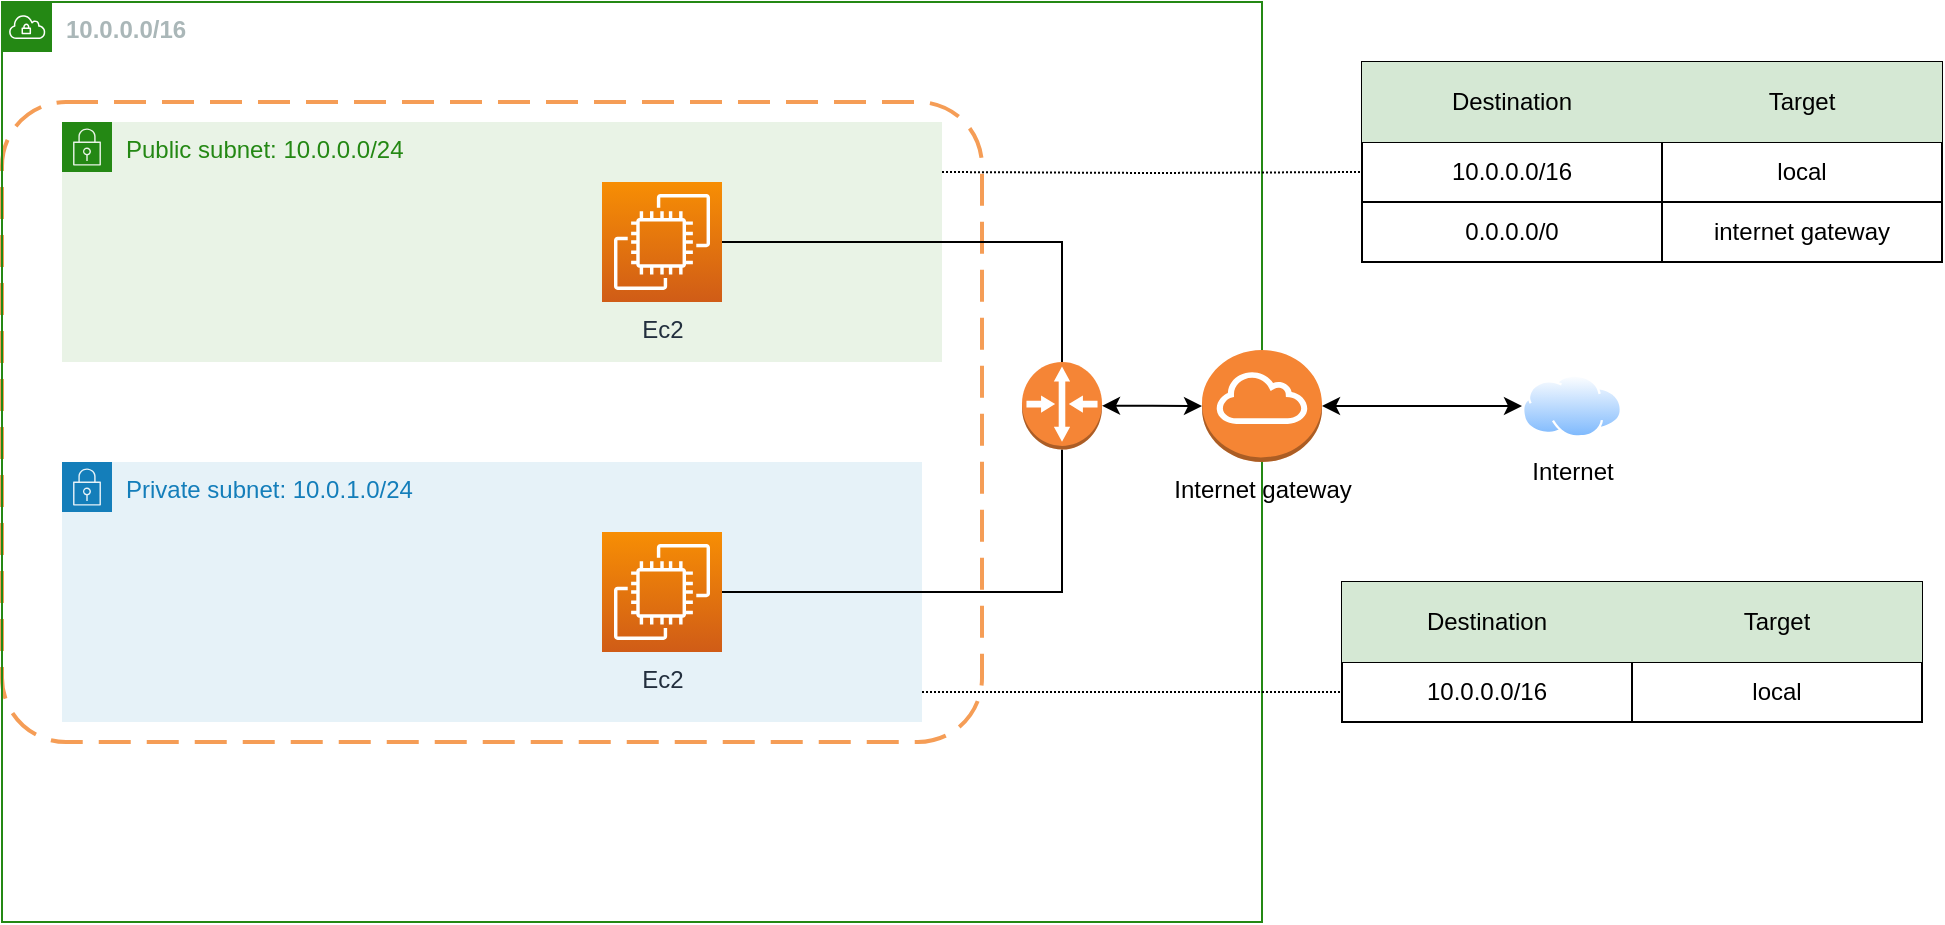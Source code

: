 <mxfile version="14.5.1" type="device"><diagram id="RQk4cvCloPYkFEITaCot" name="Page-1"><mxGraphModel dx="1412" dy="777" grid="1" gridSize="10" guides="1" tooltips="1" connect="1" arrows="1" fold="1" page="1" pageScale="1" pageWidth="1169" pageHeight="827" math="0" shadow="0"><root><mxCell id="0"/><mxCell id="1" parent="0"/><mxCell id="kiH2FMUyQqvK7LfCY2D4-4" value="" style="rounded=1;arcSize=10;dashed=1;strokeColor=#F59D56;fillColor=none;gradientColor=none;dashPattern=8 4;strokeWidth=2;" vertex="1" parent="1"><mxGeometry x="170" y="110" width="490" height="320" as="geometry"/></mxCell><mxCell id="kiH2FMUyQqvK7LfCY2D4-1" value="&lt;b&gt;10.0.0.0/16&lt;/b&gt;" style="points=[[0,0],[0.25,0],[0.5,0],[0.75,0],[1,0],[1,0.25],[1,0.5],[1,0.75],[1,1],[0.75,1],[0.5,1],[0.25,1],[0,1],[0,0.75],[0,0.5],[0,0.25]];outlineConnect=0;gradientColor=none;html=1;whiteSpace=wrap;fontSize=12;fontStyle=0;shape=mxgraph.aws4.group;grIcon=mxgraph.aws4.group_vpc;strokeColor=#248814;fillColor=none;verticalAlign=top;align=left;spacingLeft=30;fontColor=#AAB7B8;dashed=0;" vertex="1" parent="1"><mxGeometry x="170" y="60" width="630" height="460" as="geometry"/></mxCell><mxCell id="kiH2FMUyQqvK7LfCY2D4-26" style="edgeStyle=orthogonalEdgeStyle;rounded=0;orthogonalLoop=1;jettySize=auto;html=1;entryX=0;entryY=0.5;entryDx=0;entryDy=0;startArrow=none;startFill=0;endArrow=none;endFill=0;dashed=1;dashPattern=1 1;" edge="1" parent="1" target="kiH2FMUyQqvK7LfCY2D4-20"><mxGeometry relative="1" as="geometry"><mxPoint x="630" y="405" as="sourcePoint"/><Array as="points"><mxPoint x="630" y="405"/></Array></mxGeometry></mxCell><mxCell id="kiH2FMUyQqvK7LfCY2D4-2" value="Private subnet: 10.0.1.0/24" style="points=[[0,0],[0.25,0],[0.5,0],[0.75,0],[1,0],[1,0.25],[1,0.5],[1,0.75],[1,1],[0.75,1],[0.5,1],[0.25,1],[0,1],[0,0.75],[0,0.5],[0,0.25]];outlineConnect=0;gradientColor=none;html=1;whiteSpace=wrap;fontSize=12;fontStyle=0;shape=mxgraph.aws4.group;grIcon=mxgraph.aws4.group_security_group;grStroke=0;strokeColor=#147EBA;fillColor=#E6F2F8;verticalAlign=top;align=left;spacingLeft=30;fontColor=#147EBA;dashed=0;" vertex="1" parent="1"><mxGeometry x="200" y="290" width="430" height="130" as="geometry"/></mxCell><mxCell id="kiH2FMUyQqvK7LfCY2D4-3" value="Public subnet: 10.0.0.0/24" style="points=[[0,0],[0.25,0],[0.5,0],[0.75,0],[1,0],[1,0.25],[1,0.5],[1,0.75],[1,1],[0.75,1],[0.5,1],[0.25,1],[0,1],[0,0.75],[0,0.5],[0,0.25]];outlineConnect=0;gradientColor=none;html=1;whiteSpace=wrap;fontSize=12;fontStyle=0;shape=mxgraph.aws4.group;grIcon=mxgraph.aws4.group_security_group;grStroke=0;strokeColor=#248814;fillColor=#E9F3E6;verticalAlign=top;align=left;spacingLeft=30;fontColor=#248814;dashed=0;" vertex="1" parent="1"><mxGeometry x="200" y="120" width="440" height="120" as="geometry"/></mxCell><mxCell id="kiH2FMUyQqvK7LfCY2D4-7" style="edgeStyle=orthogonalEdgeStyle;rounded=0;orthogonalLoop=1;jettySize=auto;html=1;entryX=0;entryY=0.5;entryDx=0;entryDy=0;startArrow=classic;startFill=1;" edge="1" parent="1" source="kiH2FMUyQqvK7LfCY2D4-5" target="kiH2FMUyQqvK7LfCY2D4-6"><mxGeometry relative="1" as="geometry"/></mxCell><mxCell id="kiH2FMUyQqvK7LfCY2D4-5" value="Internet gateway" style="outlineConnect=0;dashed=0;verticalLabelPosition=bottom;verticalAlign=top;align=center;html=1;shape=mxgraph.aws3.internet_gateway;fillColor=#F58534;gradientColor=none;" vertex="1" parent="1"><mxGeometry x="770" y="234" width="60" height="56" as="geometry"/></mxCell><mxCell id="kiH2FMUyQqvK7LfCY2D4-6" value="Internet" style="aspect=fixed;perimeter=ellipsePerimeter;html=1;align=center;shadow=0;dashed=0;spacingTop=3;image;image=img/lib/active_directory/internet_cloud.svg;" vertex="1" parent="1"><mxGeometry x="930" y="246.25" width="50" height="31.5" as="geometry"/></mxCell><mxCell id="kiH2FMUyQqvK7LfCY2D4-8" value="Ec2" style="points=[[0,0,0],[0.25,0,0],[0.5,0,0],[0.75,0,0],[1,0,0],[0,1,0],[0.25,1,0],[0.5,1,0],[0.75,1,0],[1,1,0],[0,0.25,0],[0,0.5,0],[0,0.75,0],[1,0.25,0],[1,0.5,0],[1,0.75,0]];outlineConnect=0;fontColor=#232F3E;gradientColor=#F78E04;gradientDirection=north;fillColor=#D05C17;strokeColor=#ffffff;dashed=0;verticalLabelPosition=bottom;verticalAlign=top;align=center;html=1;fontSize=12;fontStyle=0;aspect=fixed;shape=mxgraph.aws4.resourceIcon;resIcon=mxgraph.aws4.ec2;" vertex="1" parent="1"><mxGeometry x="470" y="150" width="60" height="60" as="geometry"/></mxCell><mxCell id="kiH2FMUyQqvK7LfCY2D4-12" style="edgeStyle=orthogonalEdgeStyle;rounded=0;orthogonalLoop=1;jettySize=auto;html=1;startArrow=none;startFill=0;endArrow=none;endFill=0;" edge="1" parent="1" source="kiH2FMUyQqvK7LfCY2D4-9" target="kiH2FMUyQqvK7LfCY2D4-10"><mxGeometry relative="1" as="geometry"/></mxCell><mxCell id="kiH2FMUyQqvK7LfCY2D4-9" value="Ec2" style="points=[[0,0,0],[0.25,0,0],[0.5,0,0],[0.75,0,0],[1,0,0],[0,1,0],[0.25,1,0],[0.5,1,0],[0.75,1,0],[1,1,0],[0,0.25,0],[0,0.5,0],[0,0.75,0],[1,0.25,0],[1,0.5,0],[1,0.75,0]];outlineConnect=0;fontColor=#232F3E;gradientColor=#F78E04;gradientDirection=north;fillColor=#D05C17;strokeColor=#ffffff;dashed=0;verticalLabelPosition=bottom;verticalAlign=top;align=center;html=1;fontSize=12;fontStyle=0;aspect=fixed;shape=mxgraph.aws4.resourceIcon;resIcon=mxgraph.aws4.ec2;" vertex="1" parent="1"><mxGeometry x="470" y="325" width="60" height="60" as="geometry"/></mxCell><mxCell id="kiH2FMUyQqvK7LfCY2D4-11" style="edgeStyle=orthogonalEdgeStyle;rounded=0;orthogonalLoop=1;jettySize=auto;html=1;startArrow=classic;startFill=1;" edge="1" parent="1" source="kiH2FMUyQqvK7LfCY2D4-10" target="kiH2FMUyQqvK7LfCY2D4-5"><mxGeometry relative="1" as="geometry"/></mxCell><mxCell id="kiH2FMUyQqvK7LfCY2D4-13" style="edgeStyle=orthogonalEdgeStyle;rounded=0;orthogonalLoop=1;jettySize=auto;html=1;entryX=1;entryY=0.5;entryDx=0;entryDy=0;entryPerimeter=0;startArrow=none;startFill=0;endArrow=none;endFill=0;" edge="1" parent="1" source="kiH2FMUyQqvK7LfCY2D4-10" target="kiH2FMUyQqvK7LfCY2D4-8"><mxGeometry relative="1" as="geometry"><Array as="points"><mxPoint x="700" y="180"/></Array></mxGeometry></mxCell><mxCell id="kiH2FMUyQqvK7LfCY2D4-10" value="" style="outlineConnect=0;dashed=0;verticalLabelPosition=bottom;verticalAlign=top;align=center;html=1;shape=mxgraph.aws3.router;fillColor=#F58536;gradientColor=none;" vertex="1" parent="1"><mxGeometry x="680" y="240" width="40" height="43.75" as="geometry"/></mxCell><mxCell id="kiH2FMUyQqvK7LfCY2D4-16" value="" style="shape=table;html=1;whiteSpace=wrap;startSize=0;container=1;collapsible=0;childLayout=tableLayout;" vertex="1" parent="1"><mxGeometry x="840" y="350" width="290" height="70" as="geometry"/></mxCell><mxCell id="kiH2FMUyQqvK7LfCY2D4-17" value="" style="shape=partialRectangle;html=1;whiteSpace=wrap;collapsible=0;dropTarget=0;pointerEvents=0;fillColor=none;top=0;left=0;bottom=0;right=0;points=[[0,0.5],[1,0.5]];portConstraint=eastwest;" vertex="1" parent="kiH2FMUyQqvK7LfCY2D4-16"><mxGeometry width="290" height="40" as="geometry"/></mxCell><mxCell id="kiH2FMUyQqvK7LfCY2D4-18" value="Destination" style="shape=partialRectangle;html=1;whiteSpace=wrap;connectable=0;overflow=hidden;fillColor=#d5e8d4;top=0;left=0;bottom=0;right=0;strokeColor=#82b366;" vertex="1" parent="kiH2FMUyQqvK7LfCY2D4-17"><mxGeometry width="145" height="40" as="geometry"/></mxCell><mxCell id="kiH2FMUyQqvK7LfCY2D4-19" value="Target" style="shape=partialRectangle;html=1;whiteSpace=wrap;connectable=0;overflow=hidden;fillColor=#d5e8d4;top=0;left=0;bottom=0;right=0;strokeColor=#82b366;" vertex="1" parent="kiH2FMUyQqvK7LfCY2D4-17"><mxGeometry x="145" width="145" height="40" as="geometry"/></mxCell><mxCell id="kiH2FMUyQqvK7LfCY2D4-20" value="" style="shape=partialRectangle;html=1;whiteSpace=wrap;collapsible=0;dropTarget=0;pointerEvents=0;fillColor=none;top=0;left=0;bottom=0;right=0;points=[[0,0.5],[1,0.5]];portConstraint=eastwest;" vertex="1" parent="kiH2FMUyQqvK7LfCY2D4-16"><mxGeometry y="40" width="290" height="30" as="geometry"/></mxCell><mxCell id="kiH2FMUyQqvK7LfCY2D4-21" value="10.0.0.0/16" style="shape=partialRectangle;html=1;whiteSpace=wrap;connectable=0;overflow=hidden;fillColor=none;top=0;left=0;bottom=0;right=0;" vertex="1" parent="kiH2FMUyQqvK7LfCY2D4-20"><mxGeometry width="145" height="30" as="geometry"/></mxCell><mxCell id="kiH2FMUyQqvK7LfCY2D4-22" value="local" style="shape=partialRectangle;html=1;whiteSpace=wrap;connectable=0;overflow=hidden;fillColor=none;top=0;left=0;bottom=0;right=0;" vertex="1" parent="kiH2FMUyQqvK7LfCY2D4-20"><mxGeometry x="145" width="145" height="30" as="geometry"/></mxCell><mxCell id="kiH2FMUyQqvK7LfCY2D4-27" style="edgeStyle=orthogonalEdgeStyle;rounded=0;orthogonalLoop=1;jettySize=auto;html=1;entryX=0;entryY=0.5;entryDx=0;entryDy=0;startArrow=none;startFill=0;endArrow=none;endFill=0;dashed=1;dashPattern=1 1;" edge="1" parent="1" target="kiH2FMUyQqvK7LfCY2D4-32"><mxGeometry relative="1" as="geometry"><mxPoint x="640" y="145" as="sourcePoint"/></mxGeometry></mxCell><mxCell id="kiH2FMUyQqvK7LfCY2D4-28" value="" style="shape=table;html=1;whiteSpace=wrap;startSize=0;container=1;collapsible=0;childLayout=tableLayout;" vertex="1" parent="1"><mxGeometry x="850" y="90" width="290" height="100" as="geometry"/></mxCell><mxCell id="kiH2FMUyQqvK7LfCY2D4-29" value="" style="shape=partialRectangle;html=1;whiteSpace=wrap;collapsible=0;dropTarget=0;pointerEvents=0;fillColor=none;top=0;left=0;bottom=0;right=0;points=[[0,0.5],[1,0.5]];portConstraint=eastwest;" vertex="1" parent="kiH2FMUyQqvK7LfCY2D4-28"><mxGeometry width="290" height="40" as="geometry"/></mxCell><mxCell id="kiH2FMUyQqvK7LfCY2D4-30" value="Destination" style="shape=partialRectangle;html=1;whiteSpace=wrap;connectable=0;overflow=hidden;fillColor=#d5e8d4;top=0;left=0;bottom=0;right=0;strokeColor=#82b366;" vertex="1" parent="kiH2FMUyQqvK7LfCY2D4-29"><mxGeometry width="150" height="40" as="geometry"/></mxCell><mxCell id="kiH2FMUyQqvK7LfCY2D4-31" value="Target" style="shape=partialRectangle;html=1;whiteSpace=wrap;connectable=0;overflow=hidden;fillColor=#d5e8d4;top=0;left=0;bottom=0;right=0;strokeColor=#82b366;" vertex="1" parent="kiH2FMUyQqvK7LfCY2D4-29"><mxGeometry x="150" width="140" height="40" as="geometry"/></mxCell><mxCell id="kiH2FMUyQqvK7LfCY2D4-32" value="" style="shape=partialRectangle;html=1;whiteSpace=wrap;collapsible=0;dropTarget=0;pointerEvents=0;fillColor=none;top=0;left=0;bottom=0;right=0;points=[[0,0.5],[1,0.5]];portConstraint=eastwest;" vertex="1" parent="kiH2FMUyQqvK7LfCY2D4-28"><mxGeometry y="40" width="290" height="30" as="geometry"/></mxCell><mxCell id="kiH2FMUyQqvK7LfCY2D4-33" value="10.0.0.0/16" style="shape=partialRectangle;html=1;whiteSpace=wrap;connectable=0;overflow=hidden;fillColor=none;top=0;left=0;bottom=0;right=0;" vertex="1" parent="kiH2FMUyQqvK7LfCY2D4-32"><mxGeometry width="150" height="30" as="geometry"/></mxCell><mxCell id="kiH2FMUyQqvK7LfCY2D4-34" value="local" style="shape=partialRectangle;html=1;whiteSpace=wrap;connectable=0;overflow=hidden;fillColor=none;top=0;left=0;bottom=0;right=0;" vertex="1" parent="kiH2FMUyQqvK7LfCY2D4-32"><mxGeometry x="150" width="140" height="30" as="geometry"/></mxCell><mxCell id="kiH2FMUyQqvK7LfCY2D4-35" style="shape=partialRectangle;html=1;whiteSpace=wrap;collapsible=0;dropTarget=0;pointerEvents=0;fillColor=none;top=0;left=0;bottom=0;right=0;points=[[0,0.5],[1,0.5]];portConstraint=eastwest;" vertex="1" parent="kiH2FMUyQqvK7LfCY2D4-28"><mxGeometry y="70" width="290" height="30" as="geometry"/></mxCell><mxCell id="kiH2FMUyQqvK7LfCY2D4-36" value="0.0.0.0/0" style="shape=partialRectangle;html=1;whiteSpace=wrap;connectable=0;overflow=hidden;fillColor=none;top=0;left=0;bottom=0;right=0;" vertex="1" parent="kiH2FMUyQqvK7LfCY2D4-35"><mxGeometry width="150" height="30" as="geometry"/></mxCell><mxCell id="kiH2FMUyQqvK7LfCY2D4-37" value="internet gateway" style="shape=partialRectangle;html=1;whiteSpace=wrap;connectable=0;overflow=hidden;fillColor=none;top=0;left=0;bottom=0;right=0;" vertex="1" parent="kiH2FMUyQqvK7LfCY2D4-35"><mxGeometry x="150" width="140" height="30" as="geometry"/></mxCell></root></mxGraphModel></diagram></mxfile>